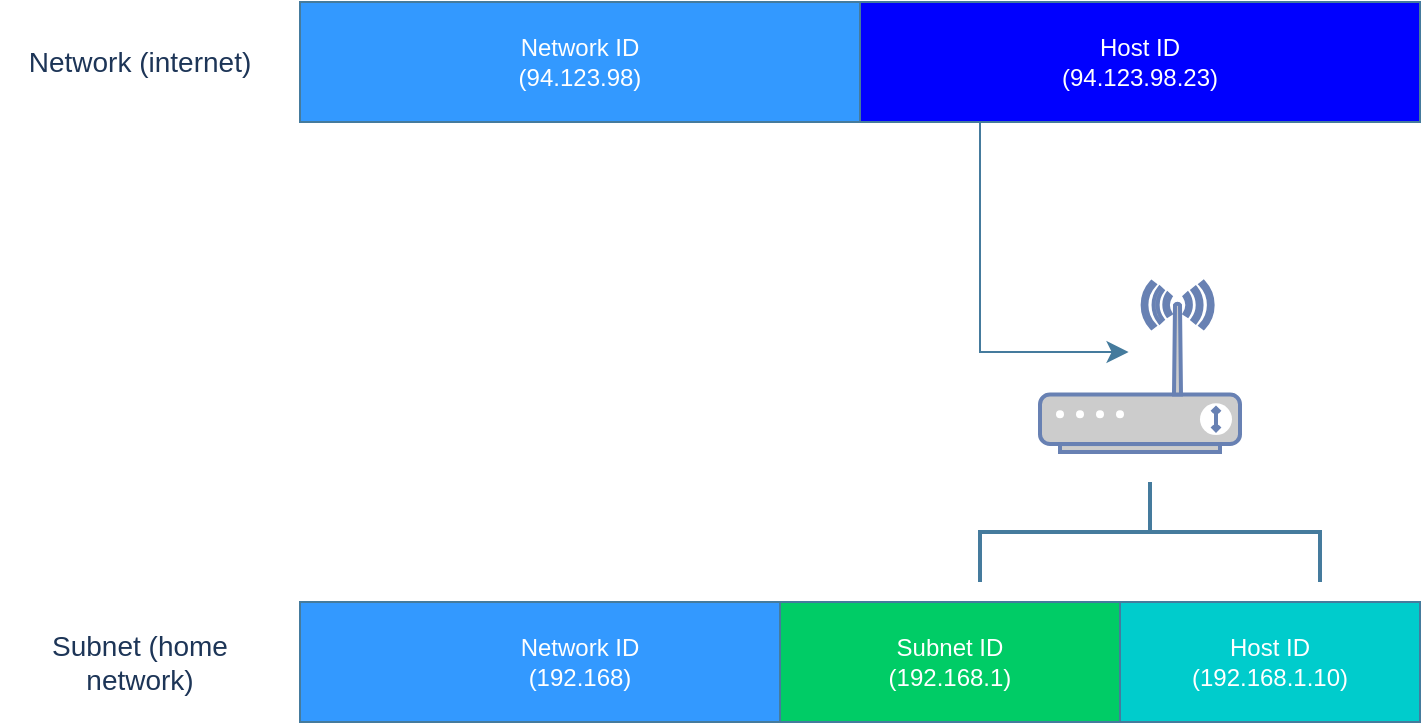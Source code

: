 <mxfile version="22.1.11" type="github">
  <diagram name="Page-1" id="ooIUP-0oUz9_tFlCTKpf">
    <mxGraphModel dx="557" dy="555" grid="1" gridSize="10" guides="1" tooltips="1" connect="1" arrows="1" fold="1" page="1" pageScale="1" pageWidth="850" pageHeight="1100" math="0" shadow="0">
      <root>
        <mxCell id="0" />
        <mxCell id="1" parent="0" />
        <mxCell id="alBC6Ab22SiOt0qMAAzZ-1" value="" style="fontColor=#0066CC;verticalAlign=top;verticalLabelPosition=bottom;labelPosition=center;align=center;html=1;outlineConnect=0;fillColor=#CCCCCC;strokeColor=#6881B3;gradientColor=none;gradientDirection=north;strokeWidth=2;shape=mxgraph.networks.wireless_modem;" vertex="1" parent="1">
          <mxGeometry x="530" y="240" width="100" height="85" as="geometry" />
        </mxCell>
        <mxCell id="alBC6Ab22SiOt0qMAAzZ-4" value="&lt;font color=&quot;#ffffff&quot;&gt;Network ID&lt;br&gt;(94.123.98)&lt;/font&gt;" style="rounded=0;whiteSpace=wrap;html=1;strokeColor=#457B9D;fontColor=#1D3557;fillColor=#3399FF;" vertex="1" parent="1">
          <mxGeometry x="160" y="100" width="280" height="60" as="geometry" />
        </mxCell>
        <mxCell id="alBC6Ab22SiOt0qMAAzZ-5" value="&lt;font color=&quot;#ffffff&quot;&gt;Host ID&lt;br&gt;(94.123.98.23)&lt;/font&gt;" style="rounded=0;whiteSpace=wrap;html=1;strokeColor=#457B9D;fontColor=#1D3557;fillColor=#0000FF;" vertex="1" parent="1">
          <mxGeometry x="440" y="100" width="280" height="60" as="geometry" />
        </mxCell>
        <mxCell id="alBC6Ab22SiOt0qMAAzZ-6" value="&lt;font color=&quot;#ffffff&quot;&gt;Network ID&lt;br&gt;(192.168)&lt;/font&gt;" style="rounded=0;whiteSpace=wrap;html=1;strokeColor=#457B9D;fontColor=#1D3557;fillColor=#3399FF;" vertex="1" parent="1">
          <mxGeometry x="160" y="400" width="280" height="60" as="geometry" />
        </mxCell>
        <mxCell id="alBC6Ab22SiOt0qMAAzZ-7" value="&lt;font color=&quot;#ffffff&quot;&gt;Subnet ID&lt;br style=&quot;border-color: var(--border-color);&quot;&gt;(192.168.1)&lt;/font&gt;" style="rounded=0;whiteSpace=wrap;html=1;strokeColor=#457B9D;fontColor=#1D3557;fillColor=#00CC66;" vertex="1" parent="1">
          <mxGeometry x="400" y="400" width="170" height="60" as="geometry" />
        </mxCell>
        <mxCell id="alBC6Ab22SiOt0qMAAzZ-8" value="&lt;font color=&quot;#ffffff&quot;&gt;Host ID&lt;br style=&quot;border-color: var(--border-color);&quot;&gt;(192.168.1.10)&lt;/font&gt;" style="rounded=0;whiteSpace=wrap;html=1;strokeColor=#457B9D;fontColor=#1D3557;fillColor=#00CCCC;" vertex="1" parent="1">
          <mxGeometry x="570" y="400" width="150" height="60" as="geometry" />
        </mxCell>
        <mxCell id="alBC6Ab22SiOt0qMAAzZ-9" value="" style="strokeWidth=2;html=1;shape=mxgraph.flowchart.annotation_2;align=left;labelPosition=right;pointerEvents=1;strokeColor=#457B9D;fontColor=#1D3557;fillColor=#A8DADC;direction=south;" vertex="1" parent="1">
          <mxGeometry x="500" y="340" width="170" height="50" as="geometry" />
        </mxCell>
        <mxCell id="alBC6Ab22SiOt0qMAAzZ-11" value="&lt;font style=&quot;font-size: 14px;&quot;&gt;Network (internet)&lt;/font&gt;" style="text;strokeColor=none;align=center;fillColor=none;html=1;verticalAlign=middle;whiteSpace=wrap;rounded=0;fontColor=#1D3557;" vertex="1" parent="1">
          <mxGeometry x="10" y="115" width="140" height="30" as="geometry" />
        </mxCell>
        <mxCell id="alBC6Ab22SiOt0qMAAzZ-12" value="&lt;span style=&quot;font-size: 14px;&quot;&gt;Subnet (home network)&lt;/span&gt;" style="text;strokeColor=none;align=center;fillColor=none;html=1;verticalAlign=middle;whiteSpace=wrap;rounded=0;fontColor=#1D3557;" vertex="1" parent="1">
          <mxGeometry x="10" y="415" width="140" height="30" as="geometry" />
        </mxCell>
        <mxCell id="alBC6Ab22SiOt0qMAAzZ-33" value="" style="edgeStyle=elbowEdgeStyle;elbow=horizontal;endArrow=classic;html=1;curved=0;rounded=0;endSize=8;startSize=8;strokeColor=#457B9D;fontColor=#1D3557;fillColor=#A8DADC;exitX=0.75;exitY=1;exitDx=0;exitDy=0;entryX=-1.3;entryY=0.563;entryDx=0;entryDy=0;entryPerimeter=0;" edge="1" parent="1" source="alBC6Ab22SiOt0qMAAzZ-5" target="alBC6Ab22SiOt0qMAAzZ-9">
          <mxGeometry width="50" height="50" relative="1" as="geometry">
            <mxPoint x="640" y="280" as="sourcePoint" />
            <mxPoint x="590" y="230" as="targetPoint" />
            <Array as="points">
              <mxPoint x="500" y="200" />
              <mxPoint x="500" y="180" />
            </Array>
          </mxGeometry>
        </mxCell>
      </root>
    </mxGraphModel>
  </diagram>
</mxfile>
